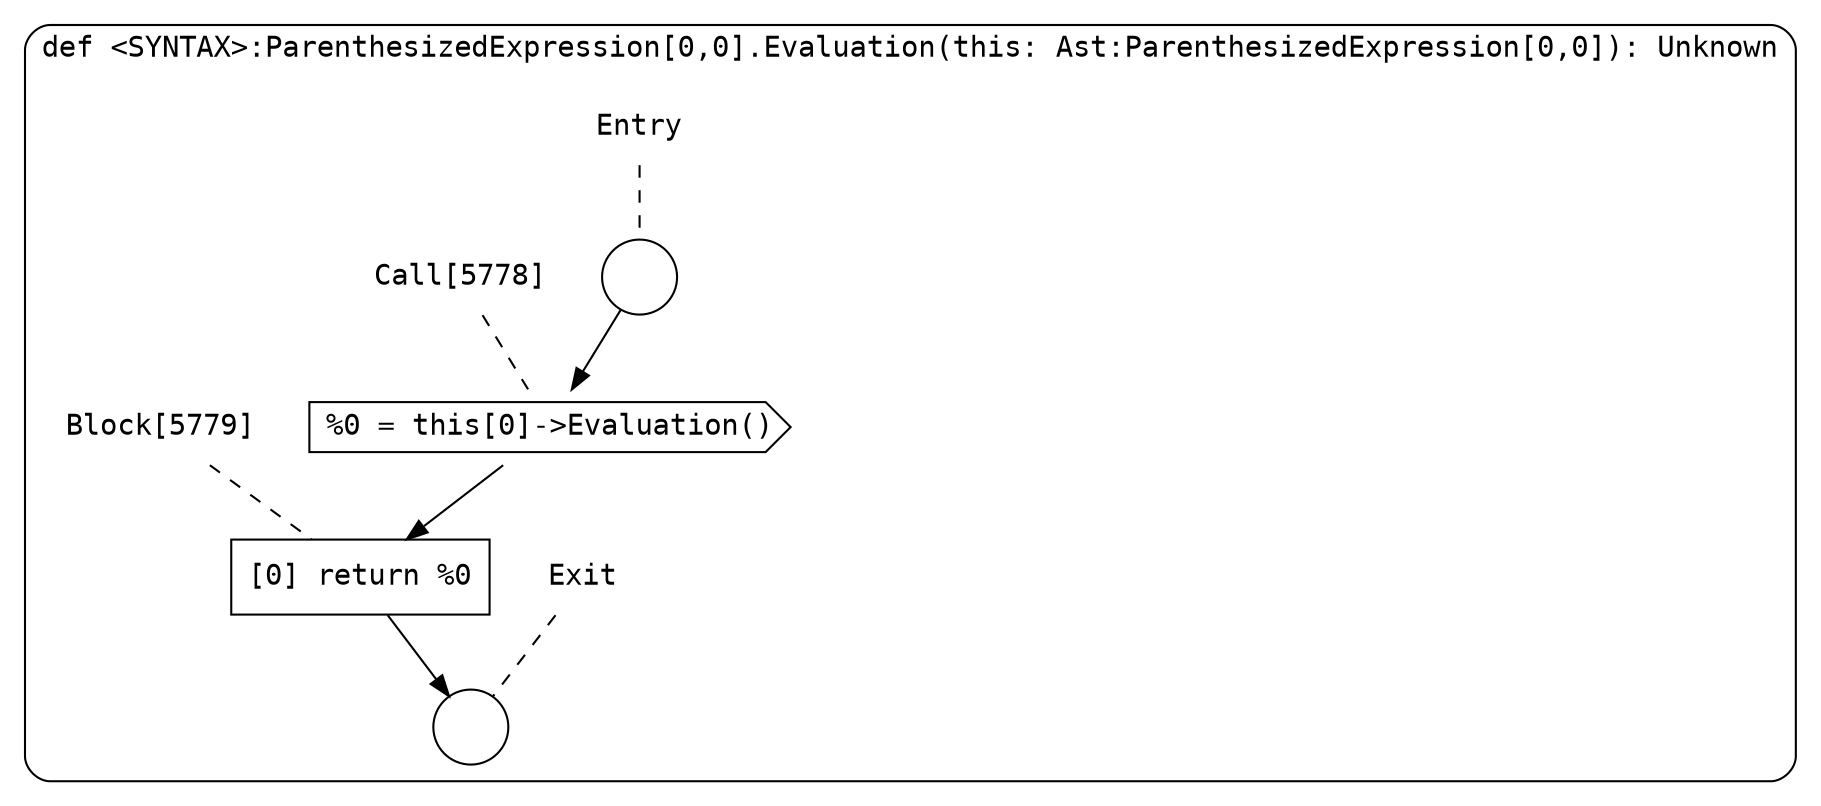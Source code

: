 digraph {
  graph [fontname = "Consolas"]
  node [fontname = "Consolas"]
  edge [fontname = "Consolas"]
  subgraph cluster1257 {
    label = "def <SYNTAX>:ParenthesizedExpression[0,0].Evaluation(this: Ast:ParenthesizedExpression[0,0]): Unknown"
    style = rounded
    cluster1257_entry_name [shape=none, label=<<font color="black">Entry</font>>]
    cluster1257_entry_name -> cluster1257_entry [arrowhead=none, color="black", style=dashed]
    cluster1257_entry [shape=circle label=" " color="black" fillcolor="white" style=filled]
    cluster1257_entry -> node5778 [color="black"]
    cluster1257_exit_name [shape=none, label=<<font color="black">Exit</font>>]
    cluster1257_exit_name -> cluster1257_exit [arrowhead=none, color="black", style=dashed]
    cluster1257_exit [shape=circle label=" " color="black" fillcolor="white" style=filled]
    node5778_name [shape=none, label=<<font color="black">Call[5778]</font>>]
    node5778_name -> node5778 [arrowhead=none, color="black", style=dashed]
    node5778 [shape=cds, label=<<font color="black">%0 = this[0]-&gt;Evaluation()</font>> color="black" fillcolor="white", style=filled]
    node5778 -> node5779 [color="black"]
    node5779_name [shape=none, label=<<font color="black">Block[5779]</font>>]
    node5779_name -> node5779 [arrowhead=none, color="black", style=dashed]
    node5779 [shape=box, label=<<font color="black">[0] return %0<BR ALIGN="LEFT"/></font>> color="black" fillcolor="white", style=filled]
    node5779 -> cluster1257_exit [color="black"]
  }
}